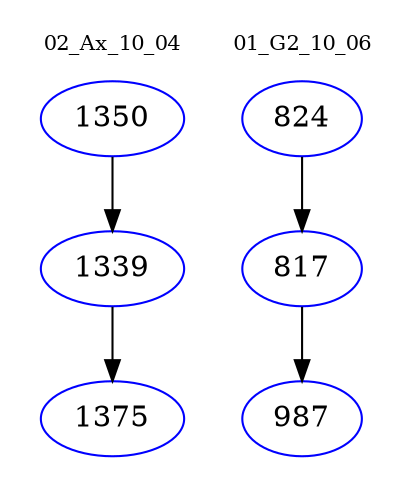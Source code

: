 digraph{
subgraph cluster_0 {
color = white
label = "02_Ax_10_04";
fontsize=10;
T0_1350 [label="1350", color="blue"]
T0_1350 -> T0_1339 [color="black"]
T0_1339 [label="1339", color="blue"]
T0_1339 -> T0_1375 [color="black"]
T0_1375 [label="1375", color="blue"]
}
subgraph cluster_1 {
color = white
label = "01_G2_10_06";
fontsize=10;
T1_824 [label="824", color="blue"]
T1_824 -> T1_817 [color="black"]
T1_817 [label="817", color="blue"]
T1_817 -> T1_987 [color="black"]
T1_987 [label="987", color="blue"]
}
}
